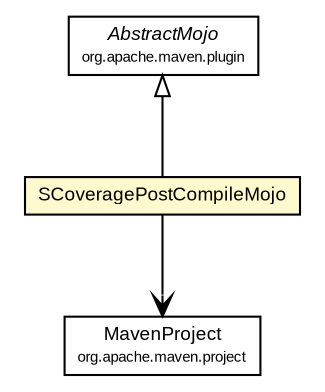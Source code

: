 #!/usr/local/bin/dot
#
# Class diagram 
# Generated by UMLGraph version R5_6-24-gf6e263 (http://www.umlgraph.org/)
#

digraph G {
	edge [fontname="arial",fontsize=10,labelfontname="arial",labelfontsize=10];
	node [fontname="arial",fontsize=10,shape=plaintext];
	nodesep=0.25;
	ranksep=0.5;
	// org.scoverage.plugin.SCoveragePostCompileMojo
	c94 [label=<<table title="org.scoverage.plugin.SCoveragePostCompileMojo" border="0" cellborder="1" cellspacing="0" cellpadding="2" port="p" bgcolor="lemonChiffon" href="./SCoveragePostCompileMojo.html">
		<tr><td><table border="0" cellspacing="0" cellpadding="1">
<tr><td align="center" balign="center"> SCoveragePostCompileMojo </td></tr>
		</table></td></tr>
		</table>>, URL="./SCoveragePostCompileMojo.html", fontname="arial", fontcolor="black", fontsize=9.0];
	//org.scoverage.plugin.SCoveragePostCompileMojo extends org.apache.maven.plugin.AbstractMojo
	c97:p -> c94:p [dir=back,arrowtail=empty];
	// org.scoverage.plugin.SCoveragePostCompileMojo NAVASSOC org.apache.maven.project.MavenProject
	c94:p -> c98:p [taillabel="", label="", headlabel="", fontname="arial", fontcolor="black", fontsize=10.0, color="black", arrowhead=open];
	// org.apache.maven.plugin.AbstractMojo
	c97 [label=<<table title="org.apache.maven.plugin.AbstractMojo" border="0" cellborder="1" cellspacing="0" cellpadding="2" port="p" href="http://maven.apache.org/ref/2.2.1/maven-plugin-api/apidocs/org/apache/maven/plugin/AbstractMojo.html">
		<tr><td><table border="0" cellspacing="0" cellpadding="1">
<tr><td align="center" balign="center"><font face="arial italic"> AbstractMojo </font></td></tr>
<tr><td align="center" balign="center"><font point-size="7.0"> org.apache.maven.plugin </font></td></tr>
		</table></td></tr>
		</table>>, URL="http://maven.apache.org/ref/2.2.1/maven-plugin-api/apidocs/org/apache/maven/plugin/AbstractMojo.html", fontname="arial", fontcolor="black", fontsize=9.0];
	// org.apache.maven.project.MavenProject
	c98 [label=<<table title="org.apache.maven.project.MavenProject" border="0" cellborder="1" cellspacing="0" cellpadding="2" port="p">
		<tr><td><table border="0" cellspacing="0" cellpadding="1">
<tr><td align="center" balign="center"> MavenProject </td></tr>
<tr><td align="center" balign="center"><font point-size="7.0"> org.apache.maven.project </font></td></tr>
		</table></td></tr>
		</table>>, URL="null", fontname="arial", fontcolor="black", fontsize=9.0];
}

